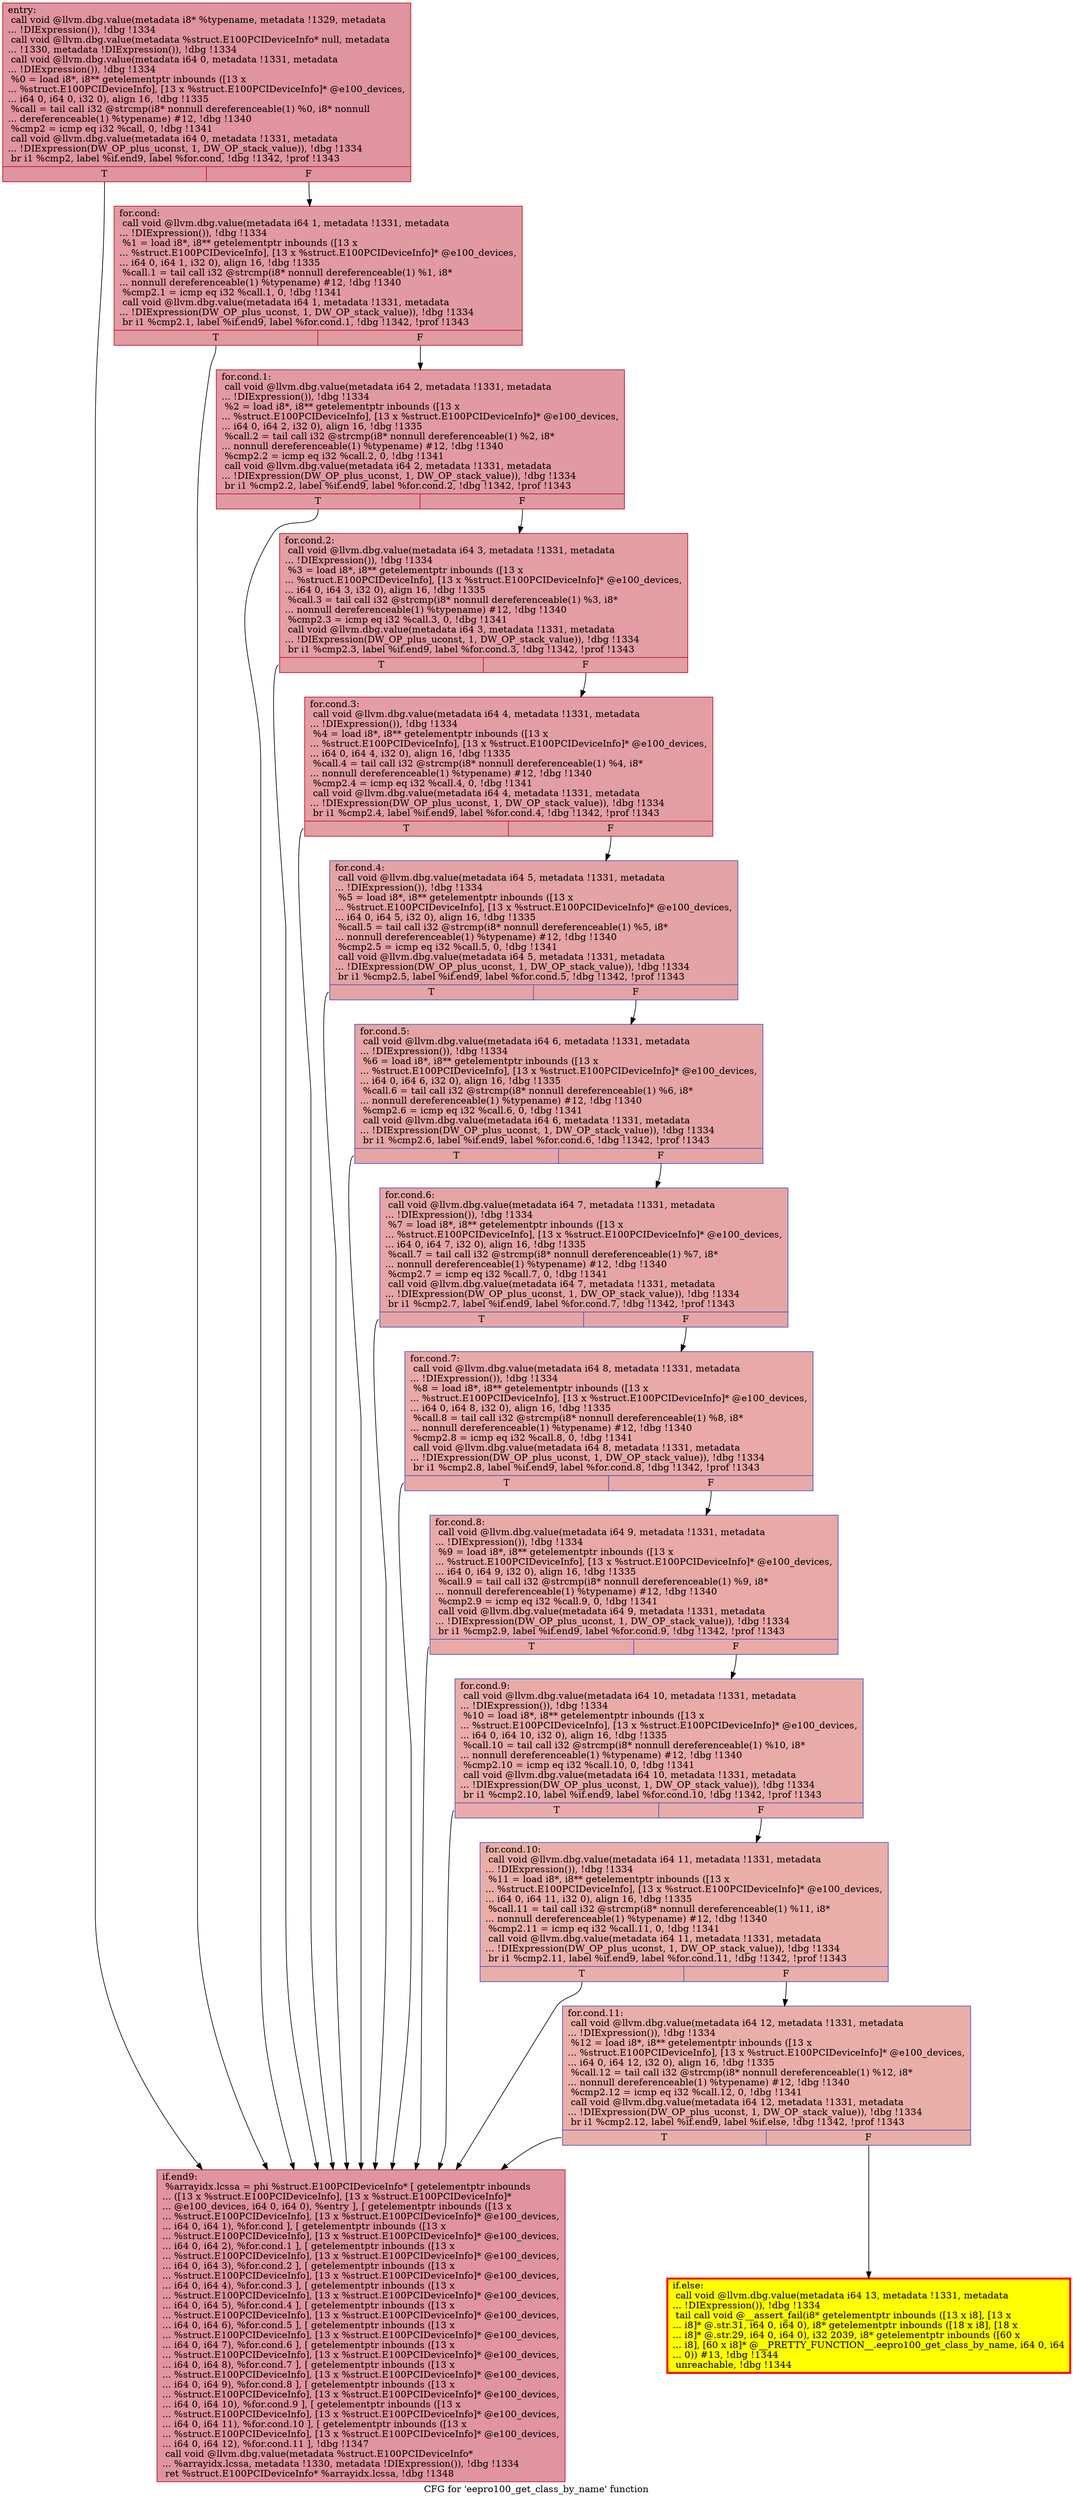digraph "CFG for 'eepro100_get_class_by_name' function" {
	label="CFG for 'eepro100_get_class_by_name' function";

	Node0x560d92bd2490 [shape=record,color="#b70d28ff", style=filled, fillcolor="#b70d2870",label="{entry:\l  call void @llvm.dbg.value(metadata i8* %typename, metadata !1329, metadata\l... !DIExpression()), !dbg !1334\l  call void @llvm.dbg.value(metadata %struct.E100PCIDeviceInfo* null, metadata\l... !1330, metadata !DIExpression()), !dbg !1334\l  call void @llvm.dbg.value(metadata i64 0, metadata !1331, metadata\l... !DIExpression()), !dbg !1334\l  %0 = load i8*, i8** getelementptr inbounds ([13 x\l... %struct.E100PCIDeviceInfo], [13 x %struct.E100PCIDeviceInfo]* @e100_devices,\l... i64 0, i64 0, i32 0), align 16, !dbg !1335\l  %call = tail call i32 @strcmp(i8* nonnull dereferenceable(1) %0, i8* nonnull\l... dereferenceable(1) %typename) #12, !dbg !1340\l  %cmp2 = icmp eq i32 %call, 0, !dbg !1341\l  call void @llvm.dbg.value(metadata i64 0, metadata !1331, metadata\l... !DIExpression(DW_OP_plus_uconst, 1, DW_OP_stack_value)), !dbg !1334\l  br i1 %cmp2, label %if.end9, label %for.cond, !dbg !1342, !prof !1343\l|{<s0>T|<s1>F}}"];
	Node0x560d92bd2490:s0 -> Node0x560d93054cb0;
	Node0x560d92bd2490:s1 -> Node0x560d930526b0;
	Node0x560d930526b0 [shape=record,color="#b70d28ff", style=filled, fillcolor="#bb1b2c70",label="{for.cond:                                         \l  call void @llvm.dbg.value(metadata i64 1, metadata !1331, metadata\l... !DIExpression()), !dbg !1334\l  %1 = load i8*, i8** getelementptr inbounds ([13 x\l... %struct.E100PCIDeviceInfo], [13 x %struct.E100PCIDeviceInfo]* @e100_devices,\l... i64 0, i64 1, i32 0), align 16, !dbg !1335\l  %call.1 = tail call i32 @strcmp(i8* nonnull dereferenceable(1) %1, i8*\l... nonnull dereferenceable(1) %typename) #12, !dbg !1340\l  %cmp2.1 = icmp eq i32 %call.1, 0, !dbg !1341\l  call void @llvm.dbg.value(metadata i64 1, metadata !1331, metadata\l... !DIExpression(DW_OP_plus_uconst, 1, DW_OP_stack_value)), !dbg !1334\l  br i1 %cmp2.1, label %if.end9, label %for.cond.1, !dbg !1342, !prof !1343\l|{<s0>T|<s1>F}}"];
	Node0x560d930526b0:s0 -> Node0x560d93054cb0;
	Node0x560d930526b0:s1 -> Node0x560d93185330;
	Node0x560d93054d00 [shape=record,penwidth=3.0, style="filled", color="red", fillcolor="yellow",label="{if.else:                                          \l  call void @llvm.dbg.value(metadata i64 13, metadata !1331, metadata\l... !DIExpression()), !dbg !1334\l  tail call void @__assert_fail(i8* getelementptr inbounds ([13 x i8], [13 x\l... i8]* @.str.31, i64 0, i64 0), i8* getelementptr inbounds ([18 x i8], [18 x\l... i8]* @.str.29, i64 0, i64 0), i32 2039, i8* getelementptr inbounds ([60 x\l... i8], [60 x i8]* @__PRETTY_FUNCTION__.eepro100_get_class_by_name, i64 0, i64\l... 0)) #13, !dbg !1344\l  unreachable, !dbg !1344\l}"];
	Node0x560d93054cb0 [shape=record,color="#b70d28ff", style=filled, fillcolor="#b70d2870",label="{if.end9:                                          \l  %arrayidx.lcssa = phi %struct.E100PCIDeviceInfo* [ getelementptr inbounds\l... ([13 x %struct.E100PCIDeviceInfo], [13 x %struct.E100PCIDeviceInfo]*\l... @e100_devices, i64 0, i64 0), %entry ], [ getelementptr inbounds ([13 x\l... %struct.E100PCIDeviceInfo], [13 x %struct.E100PCIDeviceInfo]* @e100_devices,\l... i64 0, i64 1), %for.cond ], [ getelementptr inbounds ([13 x\l... %struct.E100PCIDeviceInfo], [13 x %struct.E100PCIDeviceInfo]* @e100_devices,\l... i64 0, i64 2), %for.cond.1 ], [ getelementptr inbounds ([13 x\l... %struct.E100PCIDeviceInfo], [13 x %struct.E100PCIDeviceInfo]* @e100_devices,\l... i64 0, i64 3), %for.cond.2 ], [ getelementptr inbounds ([13 x\l... %struct.E100PCIDeviceInfo], [13 x %struct.E100PCIDeviceInfo]* @e100_devices,\l... i64 0, i64 4), %for.cond.3 ], [ getelementptr inbounds ([13 x\l... %struct.E100PCIDeviceInfo], [13 x %struct.E100PCIDeviceInfo]* @e100_devices,\l... i64 0, i64 5), %for.cond.4 ], [ getelementptr inbounds ([13 x\l... %struct.E100PCIDeviceInfo], [13 x %struct.E100PCIDeviceInfo]* @e100_devices,\l... i64 0, i64 6), %for.cond.5 ], [ getelementptr inbounds ([13 x\l... %struct.E100PCIDeviceInfo], [13 x %struct.E100PCIDeviceInfo]* @e100_devices,\l... i64 0, i64 7), %for.cond.6 ], [ getelementptr inbounds ([13 x\l... %struct.E100PCIDeviceInfo], [13 x %struct.E100PCIDeviceInfo]* @e100_devices,\l... i64 0, i64 8), %for.cond.7 ], [ getelementptr inbounds ([13 x\l... %struct.E100PCIDeviceInfo], [13 x %struct.E100PCIDeviceInfo]* @e100_devices,\l... i64 0, i64 9), %for.cond.8 ], [ getelementptr inbounds ([13 x\l... %struct.E100PCIDeviceInfo], [13 x %struct.E100PCIDeviceInfo]* @e100_devices,\l... i64 0, i64 10), %for.cond.9 ], [ getelementptr inbounds ([13 x\l... %struct.E100PCIDeviceInfo], [13 x %struct.E100PCIDeviceInfo]* @e100_devices,\l... i64 0, i64 11), %for.cond.10 ], [ getelementptr inbounds ([13 x\l... %struct.E100PCIDeviceInfo], [13 x %struct.E100PCIDeviceInfo]* @e100_devices,\l... i64 0, i64 12), %for.cond.11 ], !dbg !1347\l  call void @llvm.dbg.value(metadata %struct.E100PCIDeviceInfo*\l... %arrayidx.lcssa, metadata !1330, metadata !DIExpression()), !dbg !1334\l  ret %struct.E100PCIDeviceInfo* %arrayidx.lcssa, !dbg !1348\l}"];
	Node0x560d93185330 [shape=record,color="#b70d28ff", style=filled, fillcolor="#bb1b2c70",label="{for.cond.1:                                       \l  call void @llvm.dbg.value(metadata i64 2, metadata !1331, metadata\l... !DIExpression()), !dbg !1334\l  %2 = load i8*, i8** getelementptr inbounds ([13 x\l... %struct.E100PCIDeviceInfo], [13 x %struct.E100PCIDeviceInfo]* @e100_devices,\l... i64 0, i64 2, i32 0), align 16, !dbg !1335\l  %call.2 = tail call i32 @strcmp(i8* nonnull dereferenceable(1) %2, i8*\l... nonnull dereferenceable(1) %typename) #12, !dbg !1340\l  %cmp2.2 = icmp eq i32 %call.2, 0, !dbg !1341\l  call void @llvm.dbg.value(metadata i64 2, metadata !1331, metadata\l... !DIExpression(DW_OP_plus_uconst, 1, DW_OP_stack_value)), !dbg !1334\l  br i1 %cmp2.2, label %if.end9, label %for.cond.2, !dbg !1342, !prof !1343\l|{<s0>T|<s1>F}}"];
	Node0x560d93185330:s0 -> Node0x560d93054cb0;
	Node0x560d93185330:s1 -> Node0x560d932e5380;
	Node0x560d932e5380 [shape=record,color="#b70d28ff", style=filled, fillcolor="#be242e70",label="{for.cond.2:                                       \l  call void @llvm.dbg.value(metadata i64 3, metadata !1331, metadata\l... !DIExpression()), !dbg !1334\l  %3 = load i8*, i8** getelementptr inbounds ([13 x\l... %struct.E100PCIDeviceInfo], [13 x %struct.E100PCIDeviceInfo]* @e100_devices,\l... i64 0, i64 3, i32 0), align 16, !dbg !1335\l  %call.3 = tail call i32 @strcmp(i8* nonnull dereferenceable(1) %3, i8*\l... nonnull dereferenceable(1) %typename) #12, !dbg !1340\l  %cmp2.3 = icmp eq i32 %call.3, 0, !dbg !1341\l  call void @llvm.dbg.value(metadata i64 3, metadata !1331, metadata\l... !DIExpression(DW_OP_plus_uconst, 1, DW_OP_stack_value)), !dbg !1334\l  br i1 %cmp2.3, label %if.end9, label %for.cond.3, !dbg !1342, !prof !1343\l|{<s0>T|<s1>F}}"];
	Node0x560d932e5380:s0 -> Node0x560d93054cb0;
	Node0x560d932e5380:s1 -> Node0x560d932ecf20;
	Node0x560d932ecf20 [shape=record,color="#b70d28ff", style=filled, fillcolor="#be242e70",label="{for.cond.3:                                       \l  call void @llvm.dbg.value(metadata i64 4, metadata !1331, metadata\l... !DIExpression()), !dbg !1334\l  %4 = load i8*, i8** getelementptr inbounds ([13 x\l... %struct.E100PCIDeviceInfo], [13 x %struct.E100PCIDeviceInfo]* @e100_devices,\l... i64 0, i64 4, i32 0), align 16, !dbg !1335\l  %call.4 = tail call i32 @strcmp(i8* nonnull dereferenceable(1) %4, i8*\l... nonnull dereferenceable(1) %typename) #12, !dbg !1340\l  %cmp2.4 = icmp eq i32 %call.4, 0, !dbg !1341\l  call void @llvm.dbg.value(metadata i64 4, metadata !1331, metadata\l... !DIExpression(DW_OP_plus_uconst, 1, DW_OP_stack_value)), !dbg !1334\l  br i1 %cmp2.4, label %if.end9, label %for.cond.4, !dbg !1342, !prof !1343\l|{<s0>T|<s1>F}}"];
	Node0x560d932ecf20:s0 -> Node0x560d93054cb0;
	Node0x560d932ecf20:s1 -> Node0x560d932dac50;
	Node0x560d932dac50 [shape=record,color="#3d50c3ff", style=filled, fillcolor="#c32e3170",label="{for.cond.4:                                       \l  call void @llvm.dbg.value(metadata i64 5, metadata !1331, metadata\l... !DIExpression()), !dbg !1334\l  %5 = load i8*, i8** getelementptr inbounds ([13 x\l... %struct.E100PCIDeviceInfo], [13 x %struct.E100PCIDeviceInfo]* @e100_devices,\l... i64 0, i64 5, i32 0), align 16, !dbg !1335\l  %call.5 = tail call i32 @strcmp(i8* nonnull dereferenceable(1) %5, i8*\l... nonnull dereferenceable(1) %typename) #12, !dbg !1340\l  %cmp2.5 = icmp eq i32 %call.5, 0, !dbg !1341\l  call void @llvm.dbg.value(metadata i64 5, metadata !1331, metadata\l... !DIExpression(DW_OP_plus_uconst, 1, DW_OP_stack_value)), !dbg !1334\l  br i1 %cmp2.5, label %if.end9, label %for.cond.5, !dbg !1342, !prof !1343\l|{<s0>T|<s1>F}}"];
	Node0x560d932dac50:s0 -> Node0x560d93054cb0;
	Node0x560d932dac50:s1 -> Node0x560d93054ec0;
	Node0x560d93054ec0 [shape=record,color="#3d50c3ff", style=filled, fillcolor="#c5333470",label="{for.cond.5:                                       \l  call void @llvm.dbg.value(metadata i64 6, metadata !1331, metadata\l... !DIExpression()), !dbg !1334\l  %6 = load i8*, i8** getelementptr inbounds ([13 x\l... %struct.E100PCIDeviceInfo], [13 x %struct.E100PCIDeviceInfo]* @e100_devices,\l... i64 0, i64 6, i32 0), align 16, !dbg !1335\l  %call.6 = tail call i32 @strcmp(i8* nonnull dereferenceable(1) %6, i8*\l... nonnull dereferenceable(1) %typename) #12, !dbg !1340\l  %cmp2.6 = icmp eq i32 %call.6, 0, !dbg !1341\l  call void @llvm.dbg.value(metadata i64 6, metadata !1331, metadata\l... !DIExpression(DW_OP_plus_uconst, 1, DW_OP_stack_value)), !dbg !1334\l  br i1 %cmp2.6, label %if.end9, label %for.cond.6, !dbg !1342, !prof !1343\l|{<s0>T|<s1>F}}"];
	Node0x560d93054ec0:s0 -> Node0x560d93054cb0;
	Node0x560d93054ec0:s1 -> Node0x560d932fb1e0;
	Node0x560d932fb1e0 [shape=record,color="#3d50c3ff", style=filled, fillcolor="#c5333470",label="{for.cond.6:                                       \l  call void @llvm.dbg.value(metadata i64 7, metadata !1331, metadata\l... !DIExpression()), !dbg !1334\l  %7 = load i8*, i8** getelementptr inbounds ([13 x\l... %struct.E100PCIDeviceInfo], [13 x %struct.E100PCIDeviceInfo]* @e100_devices,\l... i64 0, i64 7, i32 0), align 16, !dbg !1335\l  %call.7 = tail call i32 @strcmp(i8* nonnull dereferenceable(1) %7, i8*\l... nonnull dereferenceable(1) %typename) #12, !dbg !1340\l  %cmp2.7 = icmp eq i32 %call.7, 0, !dbg !1341\l  call void @llvm.dbg.value(metadata i64 7, metadata !1331, metadata\l... !DIExpression(DW_OP_plus_uconst, 1, DW_OP_stack_value)), !dbg !1334\l  br i1 %cmp2.7, label %if.end9, label %for.cond.7, !dbg !1342, !prof !1343\l|{<s0>T|<s1>F}}"];
	Node0x560d932fb1e0:s0 -> Node0x560d93054cb0;
	Node0x560d932fb1e0:s1 -> Node0x560d932ffe50;
	Node0x560d932ffe50 [shape=record,color="#3d50c3ff", style=filled, fillcolor="#ca3b3770",label="{for.cond.7:                                       \l  call void @llvm.dbg.value(metadata i64 8, metadata !1331, metadata\l... !DIExpression()), !dbg !1334\l  %8 = load i8*, i8** getelementptr inbounds ([13 x\l... %struct.E100PCIDeviceInfo], [13 x %struct.E100PCIDeviceInfo]* @e100_devices,\l... i64 0, i64 8, i32 0), align 16, !dbg !1335\l  %call.8 = tail call i32 @strcmp(i8* nonnull dereferenceable(1) %8, i8*\l... nonnull dereferenceable(1) %typename) #12, !dbg !1340\l  %cmp2.8 = icmp eq i32 %call.8, 0, !dbg !1341\l  call void @llvm.dbg.value(metadata i64 8, metadata !1331, metadata\l... !DIExpression(DW_OP_plus_uconst, 1, DW_OP_stack_value)), !dbg !1334\l  br i1 %cmp2.8, label %if.end9, label %for.cond.8, !dbg !1342, !prof !1343\l|{<s0>T|<s1>F}}"];
	Node0x560d932ffe50:s0 -> Node0x560d93054cb0;
	Node0x560d932ffe50:s1 -> Node0x560d932e69e0;
	Node0x560d932e69e0 [shape=record,color="#3d50c3ff", style=filled, fillcolor="#ca3b3770",label="{for.cond.8:                                       \l  call void @llvm.dbg.value(metadata i64 9, metadata !1331, metadata\l... !DIExpression()), !dbg !1334\l  %9 = load i8*, i8** getelementptr inbounds ([13 x\l... %struct.E100PCIDeviceInfo], [13 x %struct.E100PCIDeviceInfo]* @e100_devices,\l... i64 0, i64 9, i32 0), align 16, !dbg !1335\l  %call.9 = tail call i32 @strcmp(i8* nonnull dereferenceable(1) %9, i8*\l... nonnull dereferenceable(1) %typename) #12, !dbg !1340\l  %cmp2.9 = icmp eq i32 %call.9, 0, !dbg !1341\l  call void @llvm.dbg.value(metadata i64 9, metadata !1331, metadata\l... !DIExpression(DW_OP_plus_uconst, 1, DW_OP_stack_value)), !dbg !1334\l  br i1 %cmp2.9, label %if.end9, label %for.cond.9, !dbg !1342, !prof !1343\l|{<s0>T|<s1>F}}"];
	Node0x560d932e69e0:s0 -> Node0x560d93054cb0;
	Node0x560d932e69e0:s1 -> Node0x560d92ffbeb0;
	Node0x560d92ffbeb0 [shape=record,color="#3d50c3ff", style=filled, fillcolor="#cc403a70",label="{for.cond.9:                                       \l  call void @llvm.dbg.value(metadata i64 10, metadata !1331, metadata\l... !DIExpression()), !dbg !1334\l  %10 = load i8*, i8** getelementptr inbounds ([13 x\l... %struct.E100PCIDeviceInfo], [13 x %struct.E100PCIDeviceInfo]* @e100_devices,\l... i64 0, i64 10, i32 0), align 16, !dbg !1335\l  %call.10 = tail call i32 @strcmp(i8* nonnull dereferenceable(1) %10, i8*\l... nonnull dereferenceable(1) %typename) #12, !dbg !1340\l  %cmp2.10 = icmp eq i32 %call.10, 0, !dbg !1341\l  call void @llvm.dbg.value(metadata i64 10, metadata !1331, metadata\l... !DIExpression(DW_OP_plus_uconst, 1, DW_OP_stack_value)), !dbg !1334\l  br i1 %cmp2.10, label %if.end9, label %for.cond.10, !dbg !1342, !prof !1343\l|{<s0>T|<s1>F}}"];
	Node0x560d92ffbeb0:s0 -> Node0x560d93054cb0;
	Node0x560d92ffbeb0:s1 -> Node0x560d93300a00;
	Node0x560d93300a00 [shape=record,color="#3d50c3ff", style=filled, fillcolor="#d0473d70",label="{for.cond.10:                                      \l  call void @llvm.dbg.value(metadata i64 11, metadata !1331, metadata\l... !DIExpression()), !dbg !1334\l  %11 = load i8*, i8** getelementptr inbounds ([13 x\l... %struct.E100PCIDeviceInfo], [13 x %struct.E100PCIDeviceInfo]* @e100_devices,\l... i64 0, i64 11, i32 0), align 16, !dbg !1335\l  %call.11 = tail call i32 @strcmp(i8* nonnull dereferenceable(1) %11, i8*\l... nonnull dereferenceable(1) %typename) #12, !dbg !1340\l  %cmp2.11 = icmp eq i32 %call.11, 0, !dbg !1341\l  call void @llvm.dbg.value(metadata i64 11, metadata !1331, metadata\l... !DIExpression(DW_OP_plus_uconst, 1, DW_OP_stack_value)), !dbg !1334\l  br i1 %cmp2.11, label %if.end9, label %for.cond.11, !dbg !1342, !prof !1343\l|{<s0>T|<s1>F}}"];
	Node0x560d93300a00:s0 -> Node0x560d93054cb0;
	Node0x560d93300a00:s1 -> Node0x560d92ffba20;
	Node0x560d92ffba20 [shape=record,color="#3d50c3ff", style=filled, fillcolor="#d0473d70",label="{for.cond.11:                                      \l  call void @llvm.dbg.value(metadata i64 12, metadata !1331, metadata\l... !DIExpression()), !dbg !1334\l  %12 = load i8*, i8** getelementptr inbounds ([13 x\l... %struct.E100PCIDeviceInfo], [13 x %struct.E100PCIDeviceInfo]* @e100_devices,\l... i64 0, i64 12, i32 0), align 16, !dbg !1335\l  %call.12 = tail call i32 @strcmp(i8* nonnull dereferenceable(1) %12, i8*\l... nonnull dereferenceable(1) %typename) #12, !dbg !1340\l  %cmp2.12 = icmp eq i32 %call.12, 0, !dbg !1341\l  call void @llvm.dbg.value(metadata i64 12, metadata !1331, metadata\l... !DIExpression(DW_OP_plus_uconst, 1, DW_OP_stack_value)), !dbg !1334\l  br i1 %cmp2.12, label %if.end9, label %if.else, !dbg !1342, !prof !1343\l|{<s0>T|<s1>F}}"];
	Node0x560d92ffba20:s0 -> Node0x560d93054cb0;
	Node0x560d92ffba20:s1 -> Node0x560d93054d00;
}

